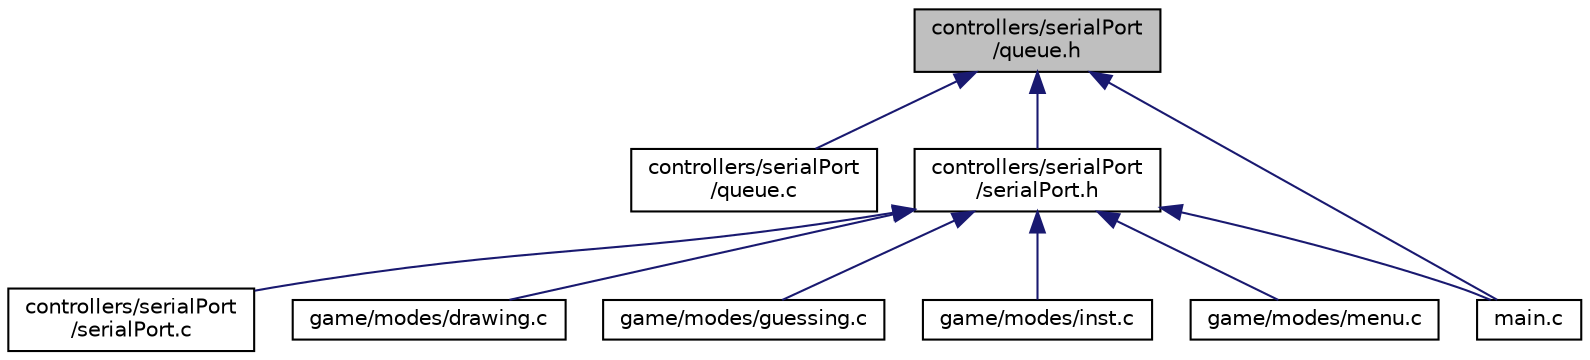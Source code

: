 digraph "controllers/serialPort/queue.h"
{
 // LATEX_PDF_SIZE
  edge [fontname="Helvetica",fontsize="10",labelfontname="Helvetica",labelfontsize="10"];
  node [fontname="Helvetica",fontsize="10",shape=record];
  Node1 [label="controllers/serialPort\l/queue.h",height=0.2,width=0.4,color="black", fillcolor="grey75", style="filled", fontcolor="black",tooltip=" "];
  Node1 -> Node2 [dir="back",color="midnightblue",fontsize="10",style="solid"];
  Node2 [label="controllers/serialPort\l/queue.c",height=0.2,width=0.4,color="black", fillcolor="white", style="filled",URL="$queue_8c.html",tooltip=" "];
  Node1 -> Node3 [dir="back",color="midnightblue",fontsize="10",style="solid"];
  Node3 [label="controllers/serialPort\l/serialPort.h",height=0.2,width=0.4,color="black", fillcolor="white", style="filled",URL="$serial_port_8h.html",tooltip=" "];
  Node3 -> Node4 [dir="back",color="midnightblue",fontsize="10",style="solid"];
  Node4 [label="controllers/serialPort\l/serialPort.c",height=0.2,width=0.4,color="black", fillcolor="white", style="filled",URL="$serial_port_8c.html",tooltip=" "];
  Node3 -> Node5 [dir="back",color="midnightblue",fontsize="10",style="solid"];
  Node5 [label="game/modes/drawing.c",height=0.2,width=0.4,color="black", fillcolor="white", style="filled",URL="$drawing_8c.html",tooltip=" "];
  Node3 -> Node6 [dir="back",color="midnightblue",fontsize="10",style="solid"];
  Node6 [label="game/modes/guessing.c",height=0.2,width=0.4,color="black", fillcolor="white", style="filled",URL="$guessing_8c.html",tooltip=" "];
  Node3 -> Node7 [dir="back",color="midnightblue",fontsize="10",style="solid"];
  Node7 [label="game/modes/inst.c",height=0.2,width=0.4,color="black", fillcolor="white", style="filled",URL="$inst_8c.html",tooltip=" "];
  Node3 -> Node8 [dir="back",color="midnightblue",fontsize="10",style="solid"];
  Node8 [label="game/modes/menu.c",height=0.2,width=0.4,color="black", fillcolor="white", style="filled",URL="$menu_8c.html",tooltip=" "];
  Node3 -> Node9 [dir="back",color="midnightblue",fontsize="10",style="solid"];
  Node9 [label="main.c",height=0.2,width=0.4,color="black", fillcolor="white", style="filled",URL="$main_8c.html",tooltip=" "];
  Node1 -> Node9 [dir="back",color="midnightblue",fontsize="10",style="solid"];
}
